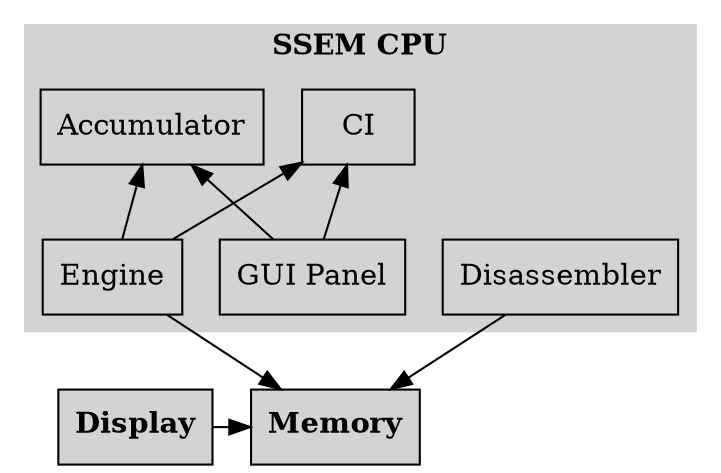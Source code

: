 digraph ssem_cpu_architecture {
  node [shape = rect];

  subgraph clustercpu {
    style=filled;
    color=lightgrey;
    fillcolor=lightgrey;

    subgraph regs {
      rank ="source";

      CI [ label = "CI" ];
      ACC [ label = "Accumulator" ];
    }

    subgraph other {
      rank ="same";

      E [ label ="Engine" ];
      D [ label ="Disassembler" ];
      P [label = "GUI Panel" ];
    }

    label = <<B>SSEM CPU</B>>;
  }

  subgraph a {
    rank = "same";
    node [style=filled];

    M [label = <<B>Memory</B>> ];
    DIS [label =<<B>Display</B>>];
  }

  E -> CI;
  E -> ACC;
  P -> CI;
  P -> ACC;

  D -> M;
  E -> M;
  DIS -> M;
}
